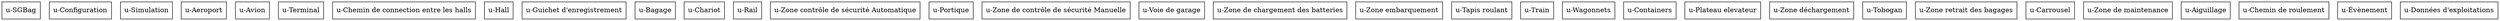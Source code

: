 digraph {
	
	graph [
		rankdir = "TB"
	]
	
	node [
		shape = "box"
	]
	
	SGBag [
		label = "u-SGBag"
	]
	
	Configuration [
		label = "u-Configuration"
	]
	
	Simulation [
		label = "u-Simulation"
	]
	
	Aeroport [
		label = "u-Aeroport"
	]
	Avion [
		label = "u-Avion"
	]
	
	Terminal [
		label = "u-Terminal"
	]
	
	connec_hall [
		label = "u-Chemin de connection entre les halls"
	]
	
	Hall [
		label = "u-Hall"
	]
	
	Guich_enr [
		label = "u-Guichet d'enregistrement"
	]
	
	Bagage [
		label = "u-Bagage"
	]
	
	Chariot [
		label = "u-Chariot"
	]
	
	Rail [
		label = "u-Rail"
	]
	
	Zone_controle_Auto [
		label = "u-Zone contrôle de sécurité Automatique"
	]
	
	Portique [
		label = "u-Portique"
	]
	
	Zone_controle_Manu [
		label = "u-Zone de contrôle de sécurité Manuelle"
	]
	
	garage [
		label = "u-Voie de garage"
	]
	
	Zone_batteries [
		label = "u-Zone de chargement des batteries"
	]
	
	Zone_embarquement [
		label = "u-Zone embarquement"
	]
	
	Tapis_roulant [
		label = "u-Tapis roulant"
	]
	
	Train [
		label = "u-Train"
	]
	
	Wagonnets [
		label = "u-Wagonnets"
	]
	
	Containers [
		label = "u-Containers"
	]
	
	Plateau_elevateur [
		label = "u-Plateau elevateur"
	]
	
	Zone_déchargement [
		label = "u-Zone déchargement"
	]
	
	Tobogan [
		label = "u-Tobogan"
	]
	
	Zone_retrait [
		label = "u-Zone retrait des bagages"
	]
	
	Carrousel [
		label = "u-Carrousel"
	]
	
	Zone_maintenance [
		label = "u-Zone de maintenance"
	]
	
	Aiguillage [
		label = "u-Aiguillage"
	]
	
	Chemin_roulement [
		label = "u-Chemin de roulement"
	]
	
	Évènement [
		label = "u-Évènement"
	]
	
	Données_exploitations [
		label = "u-Données d'exploitations"
	]

}